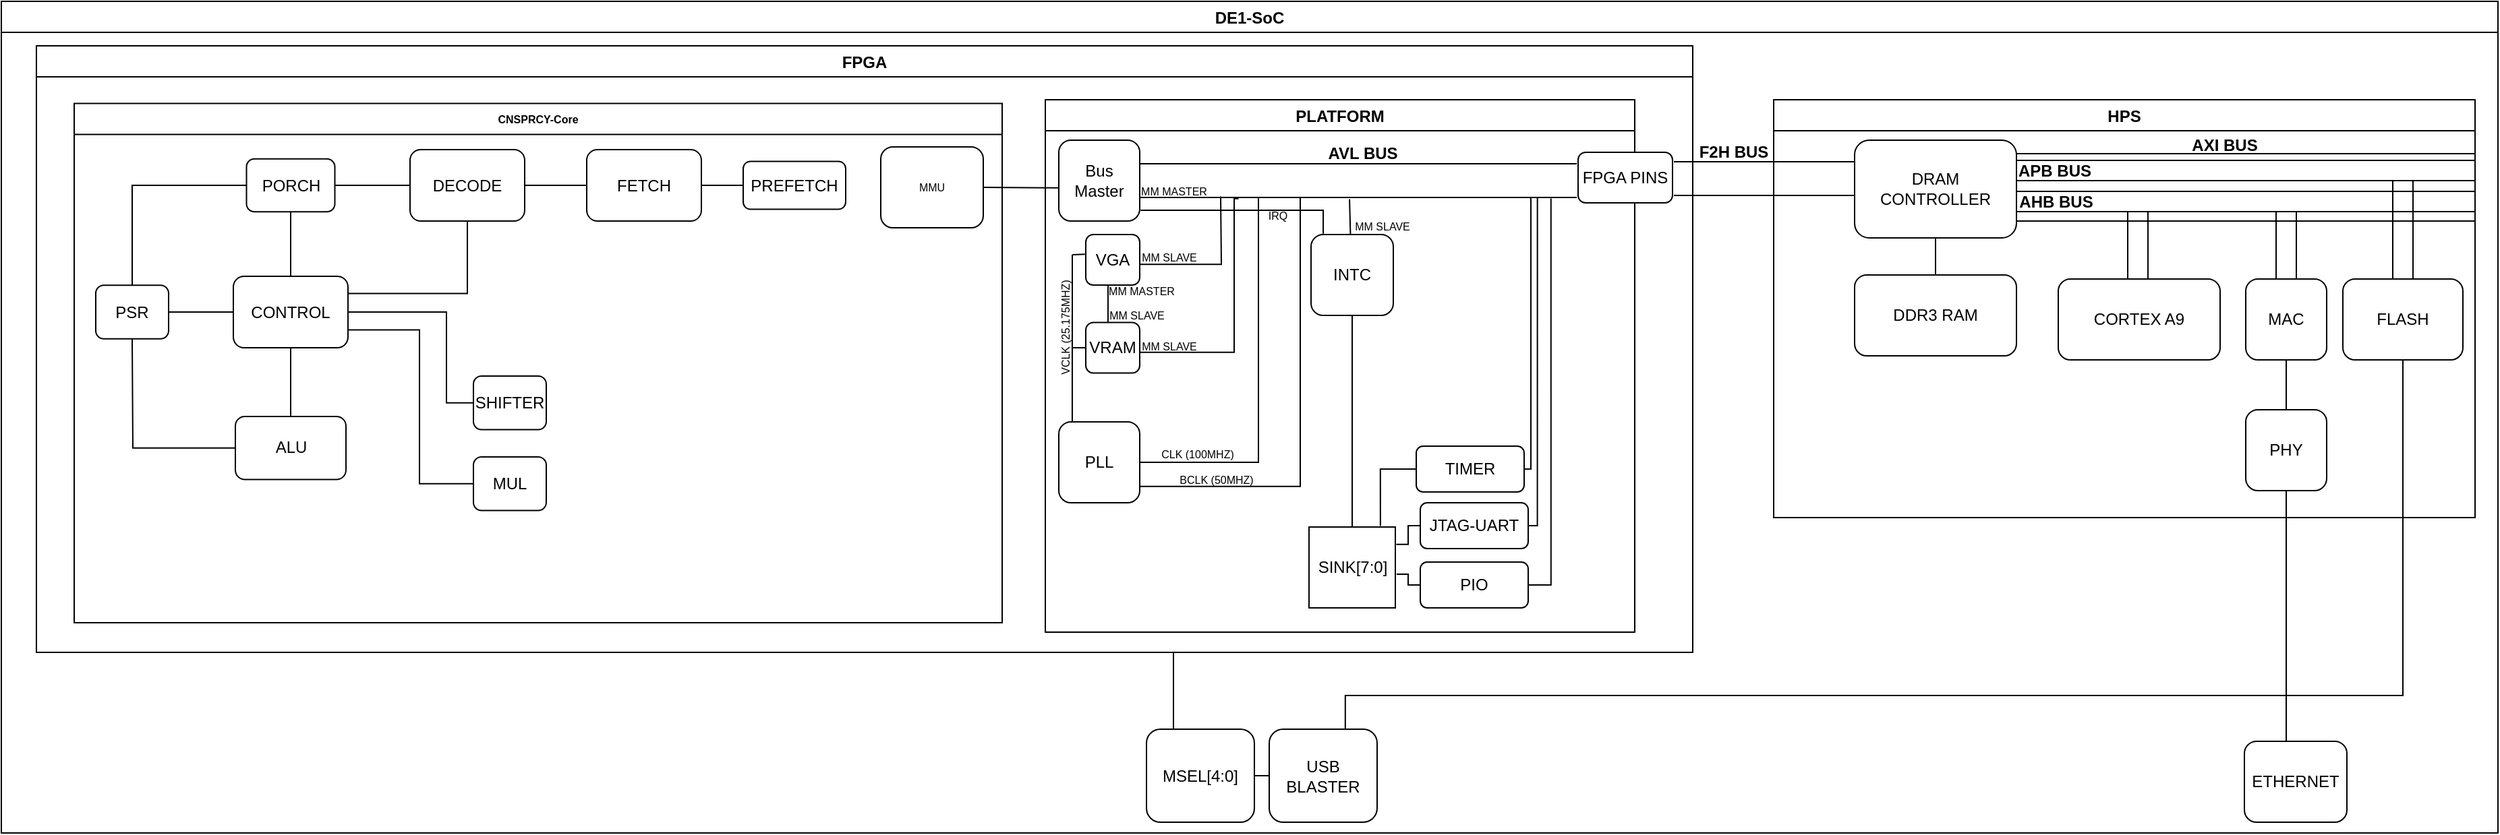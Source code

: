 <mxfile>
    <diagram id="rbUwAMRFyLn30EeSbVYh" name="Page-1">
        <mxGraphModel dx="1120" dy="581" grid="1" gridSize="10" guides="1" tooltips="1" connect="1" arrows="1" fold="1" page="0" pageScale="1" pageWidth="850" pageHeight="1100" math="0" shadow="0">
            <root>
                <mxCell id="0"/>
                <mxCell id="1" parent="0"/>
                <mxCell id="2" value="DE1-SoC" style="swimlane;" parent="1" vertex="1">
                    <mxGeometry x="-310" y="60" width="1851" height="617" as="geometry">
                        <mxRectangle x="10" y="60" width="70" height="23" as="alternateBounds"/>
                    </mxGeometry>
                </mxCell>
                <mxCell id="3" value="FPGA" style="swimlane;" parent="2" vertex="1">
                    <mxGeometry x="26" y="33" width="1228" height="450" as="geometry">
                        <mxRectangle x="10" y="40" width="70" height="23" as="alternateBounds"/>
                    </mxGeometry>
                </mxCell>
                <mxCell id="181" value="CNSPRCY-Core" style="swimlane;fontSize=8;fillColor=none;" parent="3" vertex="1">
                    <mxGeometry x="28" y="42.76" width="688" height="385.24" as="geometry"/>
                </mxCell>
                <mxCell id="183" value="MMU" style="rounded=1;whiteSpace=wrap;html=1;fontSize=8;fillColor=none;" parent="181" vertex="1">
                    <mxGeometry x="598" y="32.24" width="76" height="60" as="geometry"/>
                </mxCell>
                <mxCell id="197" style="edgeStyle=none;html=1;entryX=1;entryY=0.5;entryDx=0;entryDy=0;endArrow=none;endFill=0;" edge="1" parent="181" source="190" target="189">
                    <mxGeometry relative="1" as="geometry"/>
                </mxCell>
                <mxCell id="190" value="FETCH" style="rounded=1;whiteSpace=wrap;html=1;" vertex="1" parent="181">
                    <mxGeometry x="380" y="34.24" width="85" height="53" as="geometry"/>
                </mxCell>
                <mxCell id="200" style="edgeStyle=orthogonalEdgeStyle;html=1;entryX=0.5;entryY=0;entryDx=0;entryDy=0;endArrow=none;endFill=0;" edge="1" parent="181" source="191" target="192">
                    <mxGeometry relative="1" as="geometry"/>
                </mxCell>
                <mxCell id="206" style="edgeStyle=orthogonalEdgeStyle;rounded=0;html=1;entryX=0;entryY=0.5;entryDx=0;entryDy=0;endArrow=none;endFill=0;elbow=vertical;exitX=1;exitY=0.5;exitDx=0;exitDy=0;" edge="1" parent="181" source="191" target="205">
                    <mxGeometry relative="1" as="geometry">
                        <mxPoint x="206" y="168.24" as="sourcePoint"/>
                        <Array as="points">
                            <mxPoint x="276" y="155"/>
                            <mxPoint x="276" y="222"/>
                        </Array>
                    </mxGeometry>
                </mxCell>
                <mxCell id="191" value="CONTROL" style="rounded=1;whiteSpace=wrap;html=1;" vertex="1" parent="181">
                    <mxGeometry x="118" y="128.24" width="85" height="53" as="geometry"/>
                </mxCell>
                <mxCell id="201" style="edgeStyle=orthogonalEdgeStyle;html=1;entryX=0.5;entryY=1;entryDx=0;entryDy=0;endArrow=none;endFill=0;rounded=0;" edge="1" parent="181" source="192">
                    <mxGeometry relative="1" as="geometry">
                        <mxPoint x="43" y="174.62" as="targetPoint"/>
                    </mxGeometry>
                </mxCell>
                <mxCell id="192" value="ALU" style="rounded=1;whiteSpace=wrap;html=1;" vertex="1" parent="181">
                    <mxGeometry x="119.5" y="232.24" width="82" height="46.76" as="geometry"/>
                </mxCell>
                <mxCell id="202" style="edgeStyle=orthogonalEdgeStyle;html=1;entryX=0;entryY=0.5;entryDx=0;entryDy=0;endArrow=none;endFill=0;elbow=vertical;rounded=0;exitX=1;exitY=0.5;exitDx=0;exitDy=0;" edge="1" parent="181" source="194" target="191">
                    <mxGeometry relative="1" as="geometry">
                        <mxPoint x="70" y="154.74" as="sourcePoint"/>
                    </mxGeometry>
                </mxCell>
                <mxCell id="203" style="edgeStyle=orthogonalEdgeStyle;rounded=0;html=1;exitX=0.5;exitY=0;exitDx=0;exitDy=0;entryX=0;entryY=0.5;entryDx=0;entryDy=0;endArrow=none;endFill=0;elbow=vertical;" edge="1" parent="181" source="194" target="195">
                    <mxGeometry relative="1" as="geometry">
                        <mxPoint x="43" y="134.86" as="sourcePoint"/>
                    </mxGeometry>
                </mxCell>
                <mxCell id="194" value="PSR" style="rounded=1;whiteSpace=wrap;html=1;" vertex="1" parent="181">
                    <mxGeometry x="16" y="134.86" width="54" height="39.76" as="geometry"/>
                </mxCell>
                <mxCell id="198" style="edgeStyle=none;html=1;entryX=0.5;entryY=0;entryDx=0;entryDy=0;endArrow=none;endFill=0;" edge="1" parent="181" source="195" target="191">
                    <mxGeometry relative="1" as="geometry"/>
                </mxCell>
                <mxCell id="195" value="PORCH" style="rounded=1;whiteSpace=wrap;html=1;" vertex="1" parent="181">
                    <mxGeometry x="127.75" y="41.17" width="65.5" height="39.14" as="geometry"/>
                </mxCell>
                <mxCell id="199" style="edgeStyle=orthogonalEdgeStyle;html=1;exitX=0.5;exitY=1;exitDx=0;exitDy=0;entryX=1;entryY=0.25;entryDx=0;entryDy=0;endArrow=none;endFill=0;rounded=0;" edge="1" parent="181" source="189" target="191">
                    <mxGeometry relative="1" as="geometry">
                        <Array as="points">
                            <mxPoint x="291" y="141"/>
                            <mxPoint x="203" y="141"/>
                        </Array>
                    </mxGeometry>
                </mxCell>
                <mxCell id="189" value="DECODE" style="rounded=1;whiteSpace=wrap;html=1;" vertex="1" parent="181">
                    <mxGeometry x="249" y="34.24" width="85" height="53" as="geometry"/>
                </mxCell>
                <mxCell id="196" style="edgeStyle=none;html=1;endArrow=none;endFill=0;entryX=1;entryY=0.5;entryDx=0;entryDy=0;" edge="1" parent="181" source="189" target="195">
                    <mxGeometry relative="1" as="geometry">
                        <mxPoint x="206" y="60.74" as="targetPoint"/>
                    </mxGeometry>
                </mxCell>
                <mxCell id="204" value="MUL" style="rounded=1;whiteSpace=wrap;html=1;" vertex="1" parent="181">
                    <mxGeometry x="296" y="262.24" width="54" height="39.76" as="geometry"/>
                </mxCell>
                <mxCell id="205" value="SHIFTER" style="rounded=1;whiteSpace=wrap;html=1;" vertex="1" parent="181">
                    <mxGeometry x="296" y="202.24" width="54" height="39.76" as="geometry"/>
                </mxCell>
                <mxCell id="207" style="edgeStyle=orthogonalEdgeStyle;rounded=0;html=1;endArrow=none;endFill=0;elbow=vertical;entryX=1;entryY=0.75;entryDx=0;entryDy=0;" edge="1" parent="181" source="204" target="191">
                    <mxGeometry relative="1" as="geometry">
                        <mxPoint x="206" y="172.24" as="targetPoint"/>
                        <Array as="points">
                            <mxPoint x="256" y="282"/>
                            <mxPoint x="256" y="168"/>
                        </Array>
                    </mxGeometry>
                </mxCell>
                <mxCell id="211" style="edgeStyle=orthogonalEdgeStyle;rounded=0;html=1;entryX=1;entryY=0.5;entryDx=0;entryDy=0;endArrow=none;endFill=0;elbow=vertical;" edge="1" parent="181" source="210" target="190">
                    <mxGeometry relative="1" as="geometry"/>
                </mxCell>
                <mxCell id="210" value="PREFETCH" style="rounded=1;whiteSpace=wrap;html=1;" vertex="1" parent="181">
                    <mxGeometry x="496" y="42.99" width="76" height="35.5" as="geometry"/>
                </mxCell>
                <mxCell id="7" value="HPS" style="swimlane;" parent="2" vertex="1">
                    <mxGeometry x="1314" y="73" width="520" height="310" as="geometry"/>
                </mxCell>
                <mxCell id="8" value="DRAM CONTROLLER" style="rounded=1;whiteSpace=wrap;html=1;" parent="7" vertex="1">
                    <mxGeometry x="60" y="30" width="120" height="72.5" as="geometry"/>
                </mxCell>
                <mxCell id="12" value="" style="verticalLabelPosition=bottom;shadow=0;dashed=0;align=center;html=1;verticalAlign=top;shape=mxgraph.electrical.transmission.2_line_bus;" parent="7" vertex="1">
                    <mxGeometry x="180" y="40" width="340" height="50" as="geometry"/>
                </mxCell>
                <mxCell id="13" value="&lt;b&gt;AXI BUS&lt;/b&gt;" style="text;html=1;align=center;verticalAlign=middle;resizable=0;points=[];autosize=1;strokeColor=none;fillColor=none;" parent="7" vertex="1">
                    <mxGeometry x="304" y="23.5" width="60" height="20" as="geometry"/>
                </mxCell>
                <mxCell id="14" value="&lt;span style=&quot;color: rgba(0 , 0 , 0 , 0) ; font-family: monospace ; font-size: 0px&quot;&gt;%3CmxGraphModel%3E%3Croot%3E%3CmxCell%20id%3D%220%22%2F%3E%3CmxCell%20id%3D%221%22%20parent%3D%220%22%2F%3E%3CmxCell%20id%3D%222%22%20value%3D%22%22%20style%3D%22verticalLabelPosition%3Dbottom%3Bshadow%3D0%3Bdashed%3D0%3Balign%3Dcenter%3Bhtml%3D1%3BverticalAlign%3Dtop%3Bshape%3Dmxgraph.electrical.transmission.2_line_bus%3B%22%20vertex%3D%221%22%20parent%3D%221%22%3E%3CmxGeometry%20x%3D%22470%22%20y%3D%22140%22%20width%3D%22210%22%20height%3D%2250%22%20as%3D%22geometry%22%2F%3E%3C%2FmxCell%3E%3C%2Froot%3E%3C%2FmxGraphModel%3E&lt;/span&gt;" style="verticalLabelPosition=bottom;shadow=0;dashed=0;align=center;html=1;verticalAlign=top;shape=mxgraph.electrical.transmission.2_line_bus;" parent="7" vertex="1">
                    <mxGeometry x="180" y="45" width="340" height="15" as="geometry"/>
                </mxCell>
                <mxCell id="15" value="&lt;span style=&quot;color: rgba(0 , 0 , 0 , 0) ; font-family: monospace ; font-size: 0px&quot;&gt;%3CmxGraphModel%3E%3Croot%3E%3CmxCell%20id%3D%220%22%2F%3E%3CmxCell%20id%3D%221%22%20parent%3D%220%22%2F%3E%3CmxCell%20id%3D%222%22%20value%3D%22%22%20style%3D%22verticalLabelPosition%3Dbottom%3Bshadow%3D0%3Bdashed%3D0%3Balign%3Dcenter%3Bhtml%3D1%3BverticalAlign%3Dtop%3Bshape%3Dmxgraph.electrical.transmission.2_line_bus%3B%22%20vertex%3D%221%22%20parent%3D%221%22%3E%3CmxGeometry%20x%3D%22470%22%20y%3D%22140%22%20width%3D%22210%22%20height%3D%2250%22%20as%3D%22geometry%22%2F%3E%3C%2FmxCell%3E%3C%2Froot%3E%3C%2FmxGraphModel%3E&lt;/span&gt;" style="verticalLabelPosition=bottom;shadow=0;dashed=0;align=center;html=1;verticalAlign=top;shape=mxgraph.electrical.transmission.2_line_bus;" parent="7" vertex="1">
                    <mxGeometry x="180" y="68" width="340" height="15" as="geometry"/>
                </mxCell>
                <mxCell id="16" value="&lt;b&gt;APB BUS&lt;/b&gt;" style="text;html=1;align=center;verticalAlign=middle;resizable=0;points=[];autosize=1;strokeColor=none;fillColor=none;" parent="7" vertex="1">
                    <mxGeometry x="173" y="42.5" width="70" height="20" as="geometry"/>
                </mxCell>
                <mxCell id="17" value="&lt;b&gt;AHB BUS&lt;/b&gt;" style="text;html=1;align=center;verticalAlign=middle;resizable=0;points=[];autosize=1;strokeColor=none;fillColor=none;" parent="7" vertex="1">
                    <mxGeometry x="174" y="66" width="70" height="20" as="geometry"/>
                </mxCell>
                <mxCell id="18" value="CORTEX A9" style="rounded=1;whiteSpace=wrap;html=1;" parent="7" vertex="1">
                    <mxGeometry x="211" y="133" width="120" height="60" as="geometry"/>
                </mxCell>
                <mxCell id="19" value="&lt;span style=&quot;color: rgba(0 , 0 , 0 , 0) ; font-family: monospace ; font-size: 0px&quot;&gt;%3CmxGraphModel%3E%3Croot%3E%3CmxCell%20id%3D%220%22%2F%3E%3CmxCell%20id%3D%221%22%20parent%3D%220%22%2F%3E%3CmxCell%20id%3D%222%22%20value%3D%22%22%20style%3D%22verticalLabelPosition%3Dbottom%3Bshadow%3D0%3Bdashed%3D0%3Balign%3Dcenter%3Bhtml%3D1%3BverticalAlign%3Dtop%3Bshape%3Dmxgraph.electrical.transmission.2_line_bus%3B%22%20vertex%3D%221%22%20parent%3D%221%22%3E%3CmxGeometry%20x%3D%22470%22%20y%3D%22140%22%20width%3D%22210%22%20height%3D%2250%22%20as%3D%22geometry%22%2F%3E%3C%2FmxCell%3E%3C%2Froot%3E%3C%2FmxGraphModel%3E&lt;/span&gt;" style="verticalLabelPosition=bottom;shadow=0;dashed=0;align=center;html=1;verticalAlign=top;shape=mxgraph.electrical.transmission.2_line_bus;rotation=-90;" parent="7" vertex="1">
                    <mxGeometry x="245" y="100" width="50" height="15" as="geometry"/>
                </mxCell>
                <mxCell id="20" value="MAC" style="rounded=1;whiteSpace=wrap;html=1;" parent="7" vertex="1">
                    <mxGeometry x="350" y="133" width="60" height="60" as="geometry"/>
                </mxCell>
                <mxCell id="21" value="DDR3 RAM" style="rounded=1;whiteSpace=wrap;html=1;" parent="7" vertex="1">
                    <mxGeometry x="60" y="130" width="120" height="60" as="geometry"/>
                </mxCell>
                <mxCell id="23" value="&lt;span style=&quot;color: rgba(0 , 0 , 0 , 0) ; font-family: monospace ; font-size: 0px&quot;&gt;%3CmxGraphModel%3E%3Croot%3E%3CmxCell%20id%3D%220%22%2F%3E%3CmxCell%20id%3D%221%22%20parent%3D%220%22%2F%3E%3CmxCell%20id%3D%222%22%20value%3D%22%22%20style%3D%22verticalLabelPosition%3Dbottom%3Bshadow%3D0%3Bdashed%3D0%3Balign%3Dcenter%3Bhtml%3D1%3BverticalAlign%3Dtop%3Bshape%3Dmxgraph.electrical.transmission.2_line_bus%3B%22%20vertex%3D%221%22%20parent%3D%221%22%3E%3CmxGeometry%20x%3D%22470%22%20y%3D%22140%22%20width%3D%22210%22%20height%3D%2250%22%20as%3D%22geometry%22%2F%3E%3C%2FmxCell%3E%3C%2Froot%3E%3C%2FmxGraphModel%3E&lt;/span&gt;" style="verticalLabelPosition=bottom;shadow=0;dashed=0;align=center;html=1;verticalAlign=top;shape=mxgraph.electrical.transmission.2_line_bus;rotation=-90;" parent="7" vertex="1">
                    <mxGeometry x="355" y="100" width="50" height="15" as="geometry"/>
                </mxCell>
                <mxCell id="38" value="PHY" style="rounded=1;whiteSpace=wrap;html=1;" parent="7" vertex="1">
                    <mxGeometry x="350" y="230" width="60" height="60" as="geometry"/>
                </mxCell>
                <mxCell id="39" value="" style="endArrow=none;html=1;entryX=0.5;entryY=1;entryDx=0;entryDy=0;exitX=0.5;exitY=0;exitDx=0;exitDy=0;" parent="7" source="38" target="20" edge="1">
                    <mxGeometry width="50" height="50" relative="1" as="geometry">
                        <mxPoint x="120" y="260" as="sourcePoint"/>
                        <mxPoint x="170" y="210" as="targetPoint"/>
                    </mxGeometry>
                </mxCell>
                <mxCell id="43" value="" style="endArrow=none;html=1;entryX=0.5;entryY=1;entryDx=0;entryDy=0;exitX=0.5;exitY=0;exitDx=0;exitDy=0;" parent="7" source="21" target="8" edge="1">
                    <mxGeometry width="50" height="50" relative="1" as="geometry">
                        <mxPoint x="120" y="130" as="sourcePoint"/>
                        <mxPoint x="170" y="210" as="targetPoint"/>
                    </mxGeometry>
                </mxCell>
                <mxCell id="113" value="FLASH" style="rounded=1;whiteSpace=wrap;html=1;" parent="7" vertex="1">
                    <mxGeometry x="422" y="133" width="89" height="60" as="geometry"/>
                </mxCell>
                <mxCell id="114" value="&lt;span style=&quot;color: rgba(0 , 0 , 0 , 0) ; font-family: monospace ; font-size: 0px&quot;&gt;%3CmxGraphModel%3E%3Croot%3E%3CmxCell%20id%3D%220%22%2F%3E%3CmxCell%20id%3D%221%22%20parent%3D%220%22%2F%3E%3CmxCell%20id%3D%222%22%20value%3D%22%22%20style%3D%22verticalLabelPosition%3Dbottom%3Bshadow%3D0%3Bdashed%3D0%3Balign%3Dcenter%3Bhtml%3D1%3BverticalAlign%3Dtop%3Bshape%3Dmxgraph.electrical.transmission.2_line_bus%3B%22%20vertex%3D%221%22%20parent%3D%221%22%3E%3CmxGeometry%20x%3D%22470%22%20y%3D%22140%22%20width%3D%22210%22%20height%3D%2250%22%20as%3D%22geometry%22%2F%3E%3C%2FmxCell%3E%3C%2Froot%3E%3C%2FmxGraphModel%3E&lt;/span&gt;" style="verticalLabelPosition=bottom;shadow=0;dashed=0;align=center;html=1;verticalAlign=top;shape=mxgraph.electrical.transmission.2_line_bus;rotation=-90;" parent="7" vertex="1">
                    <mxGeometry x="430.25" y="89.25" width="72.5" height="15" as="geometry"/>
                </mxCell>
                <mxCell id="42" value="" style="endArrow=none;html=1;entryX=0.5;entryY=1;entryDx=0;entryDy=0;" parent="2" target="38" edge="1">
                    <mxGeometry width="50" height="50" relative="1" as="geometry">
                        <mxPoint x="1694" y="549" as="sourcePoint"/>
                        <mxPoint x="1484" y="383" as="targetPoint"/>
                    </mxGeometry>
                </mxCell>
                <mxCell id="11" value="&lt;b&gt;F2H BUS&lt;/b&gt;" style="text;html=1;align=center;verticalAlign=middle;resizable=0;points=[];autosize=1;strokeColor=none;fillColor=none;" parent="2" vertex="1">
                    <mxGeometry x="1249" y="102" width="70" height="20" as="geometry"/>
                </mxCell>
                <mxCell id="44" value="" style="verticalLabelPosition=bottom;shadow=0;dashed=0;align=center;html=1;verticalAlign=top;shape=mxgraph.electrical.transmission.2_line_bus;" parent="2" vertex="1">
                    <mxGeometry x="1240" y="119" width="134" height="25" as="geometry"/>
                </mxCell>
                <mxCell id="115" value="USB BLASTER" style="rounded=1;whiteSpace=wrap;html=1;" parent="2" vertex="1">
                    <mxGeometry x="940" y="540" width="80" height="69" as="geometry"/>
                </mxCell>
                <mxCell id="117" value="" style="endArrow=none;html=1;rounded=0;fontSize=8;exitX=0.705;exitY=0;exitDx=0;exitDy=0;entryX=0.5;entryY=1;entryDx=0;entryDy=0;edgeStyle=elbowEdgeStyle;elbow=vertical;exitPerimeter=0;" parent="2" source="115" target="113" edge="1">
                    <mxGeometry width="50" height="50" relative="1" as="geometry">
                        <mxPoint x="1401" y="371" as="sourcePoint"/>
                        <mxPoint x="1451" y="321" as="targetPoint"/>
                        <Array as="points">
                            <mxPoint x="1400" y="515"/>
                        </Array>
                    </mxGeometry>
                </mxCell>
                <mxCell id="119" value="MSEL[4:0]" style="rounded=1;whiteSpace=wrap;html=1;" parent="2" vertex="1">
                    <mxGeometry x="849" y="540" width="80" height="69" as="geometry"/>
                </mxCell>
                <mxCell id="122" value="" style="endArrow=none;html=1;rounded=0;fontSize=8;elbow=vertical;exitX=1;exitY=0.5;exitDx=0;exitDy=0;entryX=0;entryY=0.5;entryDx=0;entryDy=0;" parent="2" source="119" target="115" edge="1">
                    <mxGeometry width="50" height="50" relative="1" as="geometry">
                        <mxPoint x="1065" y="586" as="sourcePoint"/>
                        <mxPoint x="1115" y="536" as="targetPoint"/>
                    </mxGeometry>
                </mxCell>
                <mxCell id="129" value="ETHERNET" style="rounded=1;whiteSpace=wrap;html=1;" parent="2" vertex="1">
                    <mxGeometry x="1663" y="549" width="76" height="60" as="geometry"/>
                </mxCell>
                <mxCell id="120" value="" style="endArrow=none;html=1;rounded=0;fontSize=8;elbow=vertical;exitX=0.25;exitY=0;exitDx=0;exitDy=0;" parent="2" source="119" edge="1">
                    <mxGeometry width="50" height="50" relative="1" as="geometry">
                        <mxPoint x="937" y="524" as="sourcePoint"/>
                        <mxPoint x="869" y="483" as="targetPoint"/>
                    </mxGeometry>
                </mxCell>
                <mxCell id="141" value="PLATFORM" style="swimlane;" parent="1" vertex="1">
                    <mxGeometry x="464" y="133" width="437" height="395" as="geometry">
                        <mxRectangle x="10" y="40" width="70" height="23" as="alternateBounds"/>
                    </mxGeometry>
                </mxCell>
                <mxCell id="142" value="Bus Master" style="rounded=1;whiteSpace=wrap;html=1;" parent="141" vertex="1">
                    <mxGeometry x="10" y="30" width="60" height="60" as="geometry"/>
                </mxCell>
                <mxCell id="143" value="" style="verticalLabelPosition=bottom;shadow=0;dashed=0;align=center;html=1;verticalAlign=top;shape=mxgraph.electrical.transmission.2_line_bus;" parent="141" vertex="1">
                    <mxGeometry x="70" y="47.5" width="324" height="25" as="geometry"/>
                </mxCell>
                <mxCell id="144" value="&lt;b&gt;AVL BUS&lt;/b&gt;" style="text;html=1;align=center;verticalAlign=middle;resizable=0;points=[];autosize=1;strokeColor=none;fillColor=none;" parent="141" vertex="1">
                    <mxGeometry x="200" y="30" width="70" height="20" as="geometry"/>
                </mxCell>
                <mxCell id="145" value="VGA" style="rounded=1;whiteSpace=wrap;html=1;" parent="141" vertex="1">
                    <mxGeometry x="30" y="100" width="40" height="37.5" as="geometry"/>
                </mxCell>
                <mxCell id="146" value="" style="endArrow=none;html=1;rounded=0;edgeStyle=orthogonalEdgeStyle;exitX=0.991;exitY=0.59;exitDx=0;exitDy=0;exitPerimeter=0;" parent="141" source="145" edge="1">
                    <mxGeometry width="50" height="50" relative="1" as="geometry">
                        <mxPoint x="80" y="121.74" as="sourcePoint"/>
                        <mxPoint x="130" y="71.74" as="targetPoint"/>
                    </mxGeometry>
                </mxCell>
                <mxCell id="147" value="&lt;font style=&quot;font-size: 8px&quot;&gt;MM SLAVE&lt;/font&gt;" style="text;html=1;strokeColor=none;fillColor=none;align=center;verticalAlign=middle;whiteSpace=wrap;rounded=0;" parent="141" vertex="1">
                    <mxGeometry x="67" y="111" width="50" height="10" as="geometry"/>
                </mxCell>
                <mxCell id="148" value="&lt;font style=&quot;font-size: 8px&quot;&gt;MM MASTER&lt;/font&gt;" style="text;html=1;strokeColor=none;fillColor=none;align=center;verticalAlign=middle;whiteSpace=wrap;rounded=0;" parent="141" vertex="1">
                    <mxGeometry x="69" y="62" width="53" height="10" as="geometry"/>
                </mxCell>
                <mxCell id="149" value="VRAM" style="rounded=1;whiteSpace=wrap;html=1;" parent="141" vertex="1">
                    <mxGeometry x="30" y="165.26" width="40" height="37.5" as="geometry"/>
                </mxCell>
                <mxCell id="150" value="" style="endArrow=none;html=1;rounded=0;edgeStyle=orthogonalEdgeStyle;exitX=0.991;exitY=0.59;exitDx=0;exitDy=0;exitPerimeter=0;entryX=0.226;entryY=1.034;entryDx=0;entryDy=0;entryPerimeter=0;" parent="141" source="149" target="143" edge="1">
                    <mxGeometry width="50" height="50" relative="1" as="geometry">
                        <mxPoint x="230" y="41" as="sourcePoint"/>
                        <mxPoint x="130" y="121" as="targetPoint"/>
                        <Array as="points">
                            <mxPoint x="140" y="187"/>
                        </Array>
                    </mxGeometry>
                </mxCell>
                <mxCell id="151" value="&lt;font style=&quot;font-size: 8px&quot;&gt;MM SLAVE&lt;/font&gt;" style="text;html=1;strokeColor=none;fillColor=none;align=center;verticalAlign=middle;whiteSpace=wrap;rounded=0;" parent="141" vertex="1">
                    <mxGeometry x="67" y="177" width="50" height="10" as="geometry"/>
                </mxCell>
                <mxCell id="152" value="" style="endArrow=none;html=1;rounded=0;fontSize=8;entryX=0.412;entryY=0.991;entryDx=0;entryDy=0;entryPerimeter=0;exitX=0.412;exitY=-0.009;exitDx=0;exitDy=0;exitPerimeter=0;" parent="141" source="149" target="145" edge="1">
                    <mxGeometry width="50" height="50" relative="1" as="geometry">
                        <mxPoint x="70" y="180" as="sourcePoint"/>
                        <mxPoint x="120" y="130" as="targetPoint"/>
                    </mxGeometry>
                </mxCell>
                <mxCell id="153" value="&lt;font style=&quot;font-size: 8px&quot;&gt;MM SLAVE&lt;/font&gt;" style="text;html=1;strokeColor=none;fillColor=none;align=center;verticalAlign=middle;whiteSpace=wrap;rounded=0;" parent="141" vertex="1">
                    <mxGeometry x="43" y="154.26" width="50" height="10" as="geometry"/>
                </mxCell>
                <mxCell id="154" value="&lt;font style=&quot;font-size: 8px&quot;&gt;MM MASTER&lt;/font&gt;" style="text;html=1;strokeColor=none;fillColor=none;align=center;verticalAlign=middle;whiteSpace=wrap;rounded=0;" parent="141" vertex="1">
                    <mxGeometry x="43" y="135.5" width="57" height="10" as="geometry"/>
                </mxCell>
                <mxCell id="155" value="PLL" style="rounded=1;whiteSpace=wrap;html=1;" parent="141" vertex="1">
                    <mxGeometry x="10" y="239" width="60" height="60" as="geometry"/>
                </mxCell>
                <mxCell id="156" value="&lt;font style=&quot;font-size: 8px&quot;&gt;VCLK (25.175MHZ)&lt;/font&gt;" style="text;html=1;strokeColor=none;fillColor=none;align=center;verticalAlign=middle;whiteSpace=wrap;rounded=0;rotation=-90;" parent="141" vertex="1">
                    <mxGeometry x="-24.5" y="164.26" width="78" height="10" as="geometry"/>
                </mxCell>
                <mxCell id="157" value="" style="endArrow=none;html=1;rounded=0;fontSize=8;edgeStyle=elbowEdgeStyle;exitX=1;exitY=0.5;exitDx=0;exitDy=0;entryX=0.271;entryY=1.024;entryDx=0;entryDy=0;entryPerimeter=0;" parent="141" source="155" target="143" edge="1">
                    <mxGeometry width="50" height="50" relative="1" as="geometry">
                        <mxPoint x="171" y="224" as="sourcePoint"/>
                        <mxPoint x="221" y="174" as="targetPoint"/>
                        <Array as="points">
                            <mxPoint x="158" y="204"/>
                            <mxPoint x="115" y="201"/>
                        </Array>
                    </mxGeometry>
                </mxCell>
                <mxCell id="158" value="&lt;font style=&quot;font-size: 8px&quot;&gt;CLK (100MHZ)&lt;/font&gt;" style="text;html=1;strokeColor=none;fillColor=none;align=center;verticalAlign=middle;whiteSpace=wrap;rounded=0;rotation=0;" parent="141" vertex="1">
                    <mxGeometry x="74" y="257" width="78" height="10" as="geometry"/>
                </mxCell>
                <mxCell id="159" value="" style="endArrow=none;html=1;rounded=0;fontSize=8;edgeStyle=elbowEdgeStyle;exitX=1;exitY=0.5;exitDx=0;exitDy=0;" parent="141" edge="1">
                    <mxGeometry width="50" height="50" relative="1" as="geometry">
                        <mxPoint x="70" y="286.9" as="sourcePoint"/>
                        <mxPoint x="189" y="72" as="targetPoint"/>
                        <Array as="points">
                            <mxPoint x="189" y="187"/>
                            <mxPoint x="115" y="218.9"/>
                        </Array>
                    </mxGeometry>
                </mxCell>
                <mxCell id="160" value="&lt;font style=&quot;font-size: 8px&quot;&gt;BCLK (50MHZ)&lt;/font&gt;" style="text;html=1;strokeColor=none;fillColor=none;align=center;verticalAlign=middle;whiteSpace=wrap;rounded=0;rotation=0;" parent="141" vertex="1">
                    <mxGeometry x="88" y="276" width="78" height="10" as="geometry"/>
                </mxCell>
                <mxCell id="161" value="JTAG-UART" style="rounded=1;whiteSpace=wrap;html=1;" parent="141" vertex="1">
                    <mxGeometry x="278" y="299" width="80" height="34" as="geometry"/>
                </mxCell>
                <mxCell id="162" value="INTC" style="rounded=1;whiteSpace=wrap;html=1;" parent="141" vertex="1">
                    <mxGeometry x="197" y="100.0" width="61" height="60" as="geometry"/>
                </mxCell>
                <mxCell id="163" value="&lt;font style=&quot;font-size: 8px&quot;&gt;MM SLAVE&lt;/font&gt;" style="text;html=1;strokeColor=none;fillColor=none;align=center;verticalAlign=middle;whiteSpace=wrap;rounded=0;" parent="141" vertex="1">
                    <mxGeometry x="225" y="88" width="50" height="10" as="geometry"/>
                </mxCell>
                <mxCell id="164" value="&lt;span style=&quot;font-size: 12px&quot;&gt;SINK[7:0]&lt;/span&gt;" style="rounded=0;whiteSpace=wrap;html=1;fontSize=8;fillColor=none;" parent="141" vertex="1">
                    <mxGeometry x="195.5" y="317" width="64" height="60" as="geometry"/>
                </mxCell>
                <mxCell id="165" value="" style="endArrow=none;html=1;rounded=0;fontSize=8;entryX=0.5;entryY=1;entryDx=0;entryDy=0;exitX=0.5;exitY=0;exitDx=0;exitDy=0;" parent="141" source="164" target="162" edge="1">
                    <mxGeometry width="50" height="50" relative="1" as="geometry">
                        <mxPoint x="344" y="356" as="sourcePoint"/>
                        <mxPoint x="368" y="334" as="targetPoint"/>
                    </mxGeometry>
                </mxCell>
                <mxCell id="166" value="" style="endArrow=none;html=1;rounded=0;fontSize=8;entryX=0.148;entryY=-0.01;entryDx=0;entryDy=0;entryPerimeter=0;endFill=0;edgeStyle=elbowEdgeStyle;elbow=vertical;exitX=1.011;exitY=0.867;exitDx=0;exitDy=0;exitPerimeter=0;" parent="141" source="142" target="162" edge="1">
                    <mxGeometry width="50" height="50" relative="1" as="geometry">
                        <mxPoint x="135" y="88" as="sourcePoint"/>
                        <mxPoint x="304" y="79" as="targetPoint"/>
                        <Array as="points">
                            <mxPoint x="149" y="82"/>
                        </Array>
                    </mxGeometry>
                </mxCell>
                <mxCell id="167" value="&lt;font style=&quot;font-size: 8px&quot;&gt;IRQ&lt;/font&gt;" style="text;html=1;strokeColor=none;fillColor=none;align=center;verticalAlign=middle;whiteSpace=wrap;rounded=0;" parent="141" vertex="1">
                    <mxGeometry x="162" y="80" width="21" height="10" as="geometry"/>
                </mxCell>
                <mxCell id="168" value="" style="endArrow=none;html=1;rounded=0;fontSize=8;elbow=vertical;exitX=0.479;exitY=-0.004;exitDx=0;exitDy=0;exitPerimeter=0;entryX=0.48;entryY=1.051;entryDx=0;entryDy=0;entryPerimeter=0;" parent="141" source="162" target="143" edge="1">
                    <mxGeometry width="50" height="50" relative="1" as="geometry">
                        <mxPoint x="267" y="119" as="sourcePoint"/>
                        <mxPoint x="317" y="69" as="targetPoint"/>
                    </mxGeometry>
                </mxCell>
                <mxCell id="169" value="PIO" style="rounded=1;whiteSpace=wrap;html=1;" parent="141" vertex="1">
                    <mxGeometry x="278" y="343" width="80" height="34" as="geometry"/>
                </mxCell>
                <mxCell id="170" value="" style="endArrow=none;html=1;rounded=0;fontSize=8;entryX=0;entryY=0.5;entryDx=0;entryDy=0;exitX=1.011;exitY=0.215;exitDx=0;exitDy=0;exitPerimeter=0;edgeStyle=elbowEdgeStyle;" parent="141" source="164" target="161" edge="1">
                    <mxGeometry width="50" height="50" relative="1" as="geometry">
                        <mxPoint x="290" y="328" as="sourcePoint"/>
                        <mxPoint x="340" y="278" as="targetPoint"/>
                    </mxGeometry>
                </mxCell>
                <mxCell id="171" value="" style="endArrow=none;html=1;rounded=0;fontSize=8;exitX=1.015;exitY=0.584;exitDx=0;exitDy=0;exitPerimeter=0;entryX=0;entryY=0.5;entryDx=0;entryDy=0;edgeStyle=elbowEdgeStyle;" parent="141" source="164" target="169" edge="1">
                    <mxGeometry width="50" height="50" relative="1" as="geometry">
                        <mxPoint x="290" y="328" as="sourcePoint"/>
                        <mxPoint x="340" y="278" as="targetPoint"/>
                    </mxGeometry>
                </mxCell>
                <mxCell id="172" value="" style="endArrow=none;html=1;rounded=0;fontSize=8;exitX=1;exitY=0.5;exitDx=0;exitDy=0;entryX=0.91;entryY=1.007;entryDx=0;entryDy=0;entryPerimeter=0;edgeStyle=orthogonalEdgeStyle;" parent="141" source="161" target="143" edge="1">
                    <mxGeometry width="50" height="50" relative="1" as="geometry">
                        <mxPoint x="378" y="253" as="sourcePoint"/>
                        <mxPoint x="428" y="203" as="targetPoint"/>
                        <Array as="points">
                            <mxPoint x="365" y="316"/>
                        </Array>
                    </mxGeometry>
                </mxCell>
                <mxCell id="173" value="" style="endArrow=none;html=1;rounded=0;fontSize=8;exitX=1;exitY=0.5;exitDx=0;exitDy=0;entryX=0.941;entryY=1.03;entryDx=0;entryDy=0;entryPerimeter=0;edgeStyle=orthogonalEdgeStyle;" parent="141" source="169" target="143" edge="1">
                    <mxGeometry width="50" height="50" relative="1" as="geometry">
                        <mxPoint x="378" y="253" as="sourcePoint"/>
                        <mxPoint x="428" y="203" as="targetPoint"/>
                        <Array as="points">
                            <mxPoint x="375" y="360"/>
                        </Array>
                    </mxGeometry>
                </mxCell>
                <mxCell id="174" value="TIMER" style="rounded=1;whiteSpace=wrap;html=1;" parent="141" vertex="1">
                    <mxGeometry x="275" y="257" width="80" height="34" as="geometry"/>
                </mxCell>
                <mxCell id="175" value="" style="endArrow=none;html=1;rounded=0;fontSize=8;exitX=0.827;exitY=-0.013;exitDx=0;exitDy=0;exitPerimeter=0;entryX=0;entryY=0.5;entryDx=0;entryDy=0;edgeStyle=orthogonalEdgeStyle;elbow=vertical;" parent="141" source="164" target="174" edge="1">
                    <mxGeometry width="50" height="50" relative="1" as="geometry">
                        <mxPoint x="372" y="312" as="sourcePoint"/>
                        <mxPoint x="422" y="262" as="targetPoint"/>
                    </mxGeometry>
                </mxCell>
                <mxCell id="176" value="" style="endArrow=none;html=1;rounded=0;fontSize=8;elbow=vertical;exitX=1;exitY=0.5;exitDx=0;exitDy=0;entryX=0.894;entryY=0.983;entryDx=0;entryDy=0;entryPerimeter=0;edgeStyle=orthogonalEdgeStyle;" parent="141" source="174" target="143" edge="1">
                    <mxGeometry width="50" height="50" relative="1" as="geometry">
                        <mxPoint x="372" y="239" as="sourcePoint"/>
                        <mxPoint x="422" y="189" as="targetPoint"/>
                        <Array as="points">
                            <mxPoint x="360" y="274"/>
                            <mxPoint x="360" y="74"/>
                            <mxPoint x="360" y="74"/>
                        </Array>
                    </mxGeometry>
                </mxCell>
                <mxCell id="177" value="FPGA PINS" style="rounded=1;whiteSpace=wrap;html=1;" parent="1" vertex="1">
                    <mxGeometry x="859" y="172" width="70" height="37.5" as="geometry"/>
                </mxCell>
                <mxCell id="178" value="" style="endArrow=none;html=1;rounded=0;fontSize=8;exitX=0.166;exitY=-0.008;exitDx=0;exitDy=0;exitPerimeter=0;" parent="1" source="155" edge="1">
                    <mxGeometry width="50" height="50" relative="1" as="geometry">
                        <mxPoint x="856" y="249" as="sourcePoint"/>
                        <mxPoint x="484" y="248" as="targetPoint"/>
                    </mxGeometry>
                </mxCell>
                <mxCell id="179" value="" style="endArrow=none;html=1;rounded=0;fontSize=8;entryX=-0.015;entryY=0.39;entryDx=0;entryDy=0;entryPerimeter=0;" parent="1" target="145" edge="1">
                    <mxGeometry width="50" height="50" relative="1" as="geometry">
                        <mxPoint x="484" y="248" as="sourcePoint"/>
                        <mxPoint x="906" y="199" as="targetPoint"/>
                    </mxGeometry>
                </mxCell>
                <mxCell id="180" value="" style="endArrow=none;html=1;rounded=0;fontSize=8;entryX=0;entryY=0.5;entryDx=0;entryDy=0;" parent="1" target="149" edge="1">
                    <mxGeometry width="50" height="50" relative="1" as="geometry">
                        <mxPoint x="484" y="317" as="sourcePoint"/>
                        <mxPoint x="906" y="199" as="targetPoint"/>
                    </mxGeometry>
                </mxCell>
                <mxCell id="185" value="" style="endArrow=none;html=1;rounded=0;fontSize=8;elbow=vertical;exitX=1;exitY=0.5;exitDx=0;exitDy=0;entryX=-0.003;entryY=0.59;entryDx=0;entryDy=0;entryPerimeter=0;" parent="1" source="183" target="142" edge="1">
                    <mxGeometry width="50" height="50" relative="1" as="geometry">
                        <mxPoint x="379" y="216" as="sourcePoint"/>
                        <mxPoint x="429" y="166" as="targetPoint"/>
                    </mxGeometry>
                </mxCell>
            </root>
        </mxGraphModel>
    </diagram>
</mxfile>